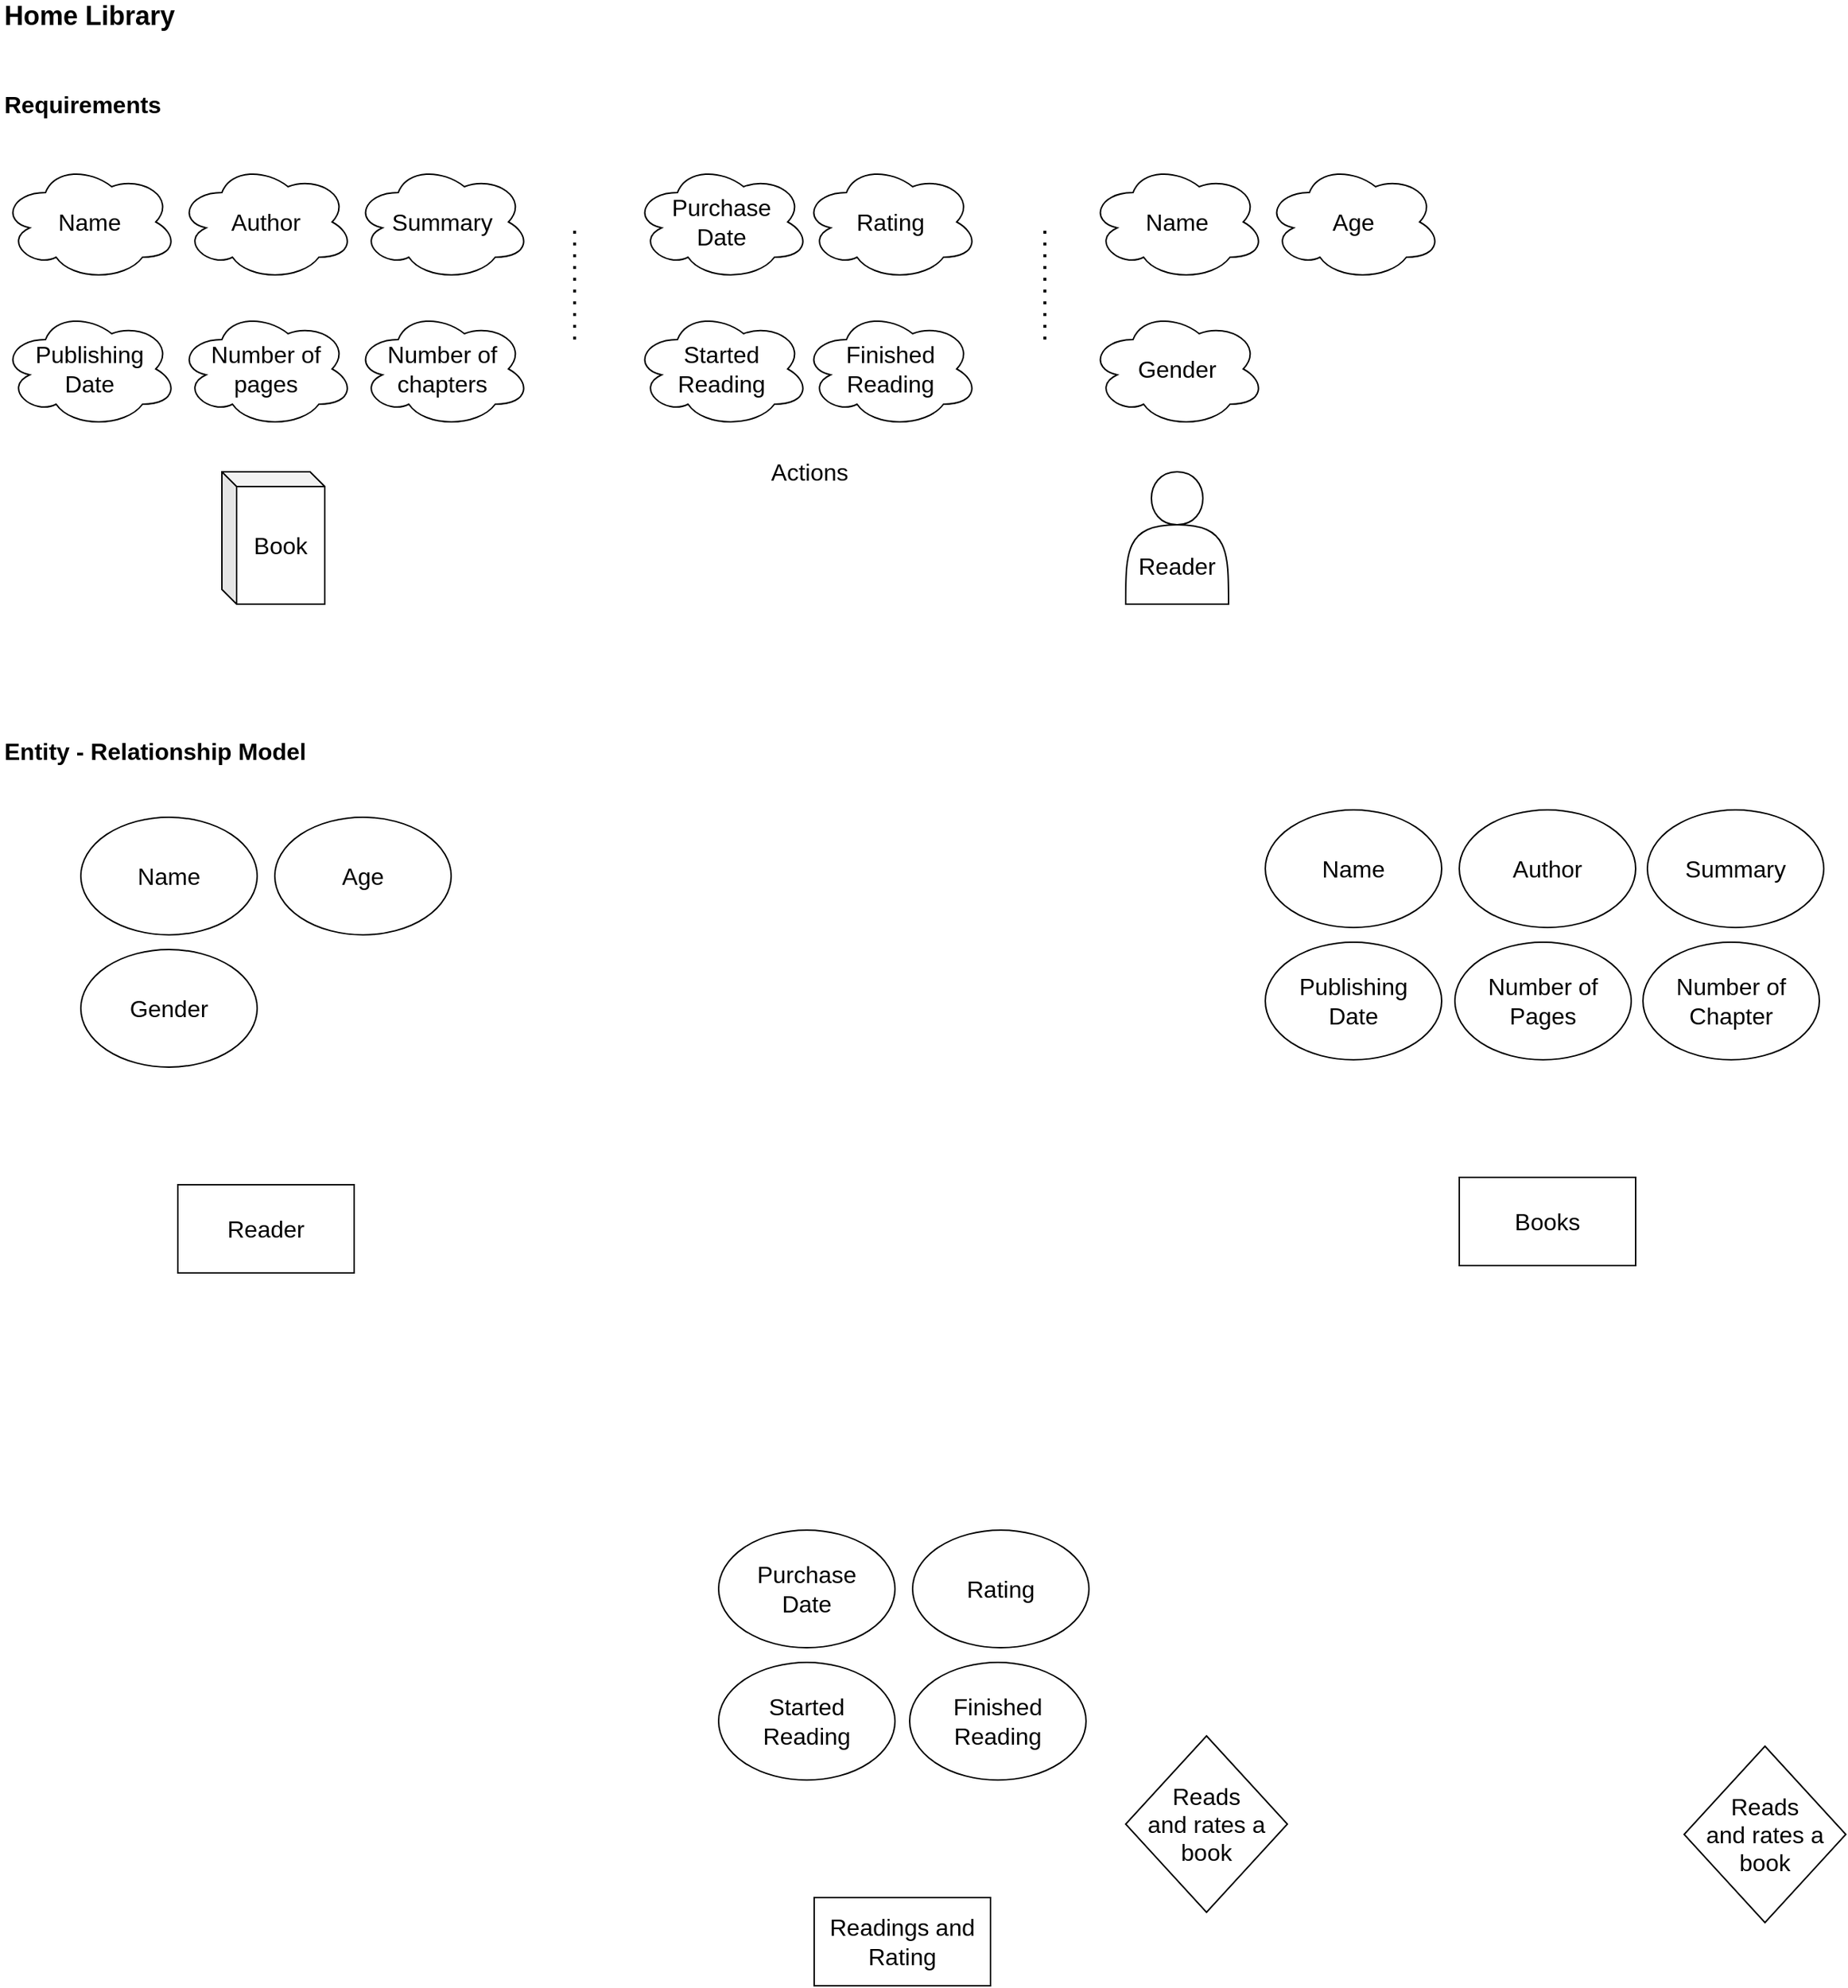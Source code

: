 <mxfile version="13.8.8" type="github">
  <diagram id="lw3_j7wf6DfLCtdXSwcF" name="Page-1">
    <mxGraphModel dx="1483" dy="1057" grid="1" gridSize="10" guides="1" tooltips="1" connect="1" arrows="1" fold="1" page="1" pageScale="1" pageWidth="827" pageHeight="1169" math="0" shadow="0">
      <root>
        <mxCell id="0" />
        <mxCell id="1" parent="0" />
        <mxCell id="b3z_TrKQlpET2KXninBQ-1" value="Requirements" style="text;html=1;strokeColor=none;fillColor=none;align=left;verticalAlign=middle;whiteSpace=wrap;rounded=0;fontSize=16;fontStyle=1" vertex="1" parent="1">
          <mxGeometry x="40" y="90" width="140" height="20" as="geometry" />
        </mxCell>
        <mxCell id="b3z_TrKQlpET2KXninBQ-3" value="Book" style="shape=cube;whiteSpace=wrap;html=1;boundedLbl=1;backgroundOutline=1;darkOpacity=0.05;darkOpacity2=0.1;fontSize=16;size=10;" vertex="1" parent="1">
          <mxGeometry x="190" y="350" width="70" height="90" as="geometry" />
        </mxCell>
        <mxCell id="b3z_TrKQlpET2KXninBQ-4" value="Name" style="ellipse;shape=cloud;whiteSpace=wrap;html=1;fontSize=16;" vertex="1" parent="1">
          <mxGeometry x="780" y="140" width="120" height="80" as="geometry" />
        </mxCell>
        <mxCell id="b3z_TrKQlpET2KXninBQ-5" value="Age" style="ellipse;shape=cloud;whiteSpace=wrap;html=1;fontSize=16;" vertex="1" parent="1">
          <mxGeometry x="900" y="140" width="120" height="80" as="geometry" />
        </mxCell>
        <mxCell id="b3z_TrKQlpET2KXninBQ-6" value="Gender" style="ellipse;shape=cloud;whiteSpace=wrap;html=1;fontSize=16;" vertex="1" parent="1">
          <mxGeometry x="780" y="240" width="120" height="80" as="geometry" />
        </mxCell>
        <mxCell id="b3z_TrKQlpET2KXninBQ-7" value="Name" style="ellipse;shape=cloud;whiteSpace=wrap;html=1;fontSize=16;" vertex="1" parent="1">
          <mxGeometry x="40" y="140" width="120" height="80" as="geometry" />
        </mxCell>
        <mxCell id="b3z_TrKQlpET2KXninBQ-8" value="Author" style="ellipse;shape=cloud;whiteSpace=wrap;html=1;fontSize=16;" vertex="1" parent="1">
          <mxGeometry x="160" y="140" width="120" height="80" as="geometry" />
        </mxCell>
        <mxCell id="b3z_TrKQlpET2KXninBQ-9" value="Summary" style="ellipse;shape=cloud;whiteSpace=wrap;html=1;fontSize=16;" vertex="1" parent="1">
          <mxGeometry x="280" y="140" width="120" height="80" as="geometry" />
        </mxCell>
        <mxCell id="b3z_TrKQlpET2KXninBQ-10" value="Number of pages" style="ellipse;shape=cloud;whiteSpace=wrap;html=1;fontSize=16;" vertex="1" parent="1">
          <mxGeometry x="160" y="240" width="120" height="80" as="geometry" />
        </mxCell>
        <mxCell id="b3z_TrKQlpET2KXninBQ-11" value="Number of chapters" style="ellipse;shape=cloud;whiteSpace=wrap;html=1;fontSize=16;" vertex="1" parent="1">
          <mxGeometry x="280" y="240" width="120" height="80" as="geometry" />
        </mxCell>
        <mxCell id="b3z_TrKQlpET2KXninBQ-12" value="Publishing&lt;br&gt;Date" style="ellipse;shape=cloud;whiteSpace=wrap;html=1;fontSize=16;" vertex="1" parent="1">
          <mxGeometry x="40" y="240" width="120" height="80" as="geometry" />
        </mxCell>
        <mxCell id="b3z_TrKQlpET2KXninBQ-13" value="Purchase&lt;br&gt;Date" style="ellipse;shape=cloud;whiteSpace=wrap;html=1;fontSize=16;" vertex="1" parent="1">
          <mxGeometry x="470" y="140" width="120" height="80" as="geometry" />
        </mxCell>
        <mxCell id="b3z_TrKQlpET2KXninBQ-14" value="Started&lt;br&gt;Reading" style="ellipse;shape=cloud;whiteSpace=wrap;html=1;fontSize=16;" vertex="1" parent="1">
          <mxGeometry x="470" y="240" width="120" height="80" as="geometry" />
        </mxCell>
        <mxCell id="b3z_TrKQlpET2KXninBQ-15" value="Finished&lt;br&gt;Reading" style="ellipse;shape=cloud;whiteSpace=wrap;html=1;fontSize=16;" vertex="1" parent="1">
          <mxGeometry x="585" y="240" width="120" height="80" as="geometry" />
        </mxCell>
        <mxCell id="b3z_TrKQlpET2KXninBQ-16" value="Home Library" style="text;html=1;strokeColor=none;fillColor=none;align=left;verticalAlign=middle;whiteSpace=wrap;rounded=0;fontSize=18;fontStyle=1" vertex="1" parent="1">
          <mxGeometry x="40" y="30" width="150" height="20" as="geometry" />
        </mxCell>
        <mxCell id="b3z_TrKQlpET2KXninBQ-19" value="Rating" style="ellipse;shape=cloud;whiteSpace=wrap;html=1;fontSize=16;" vertex="1" parent="1">
          <mxGeometry x="585" y="140" width="120" height="80" as="geometry" />
        </mxCell>
        <mxCell id="b3z_TrKQlpET2KXninBQ-20" value="" style="endArrow=none;dashed=1;html=1;dashPattern=1 3;strokeWidth=2;fontSize=16;" edge="1" parent="1">
          <mxGeometry width="50" height="50" relative="1" as="geometry">
            <mxPoint x="430" y="260" as="sourcePoint" />
            <mxPoint x="430" y="180" as="targetPoint" />
          </mxGeometry>
        </mxCell>
        <mxCell id="b3z_TrKQlpET2KXninBQ-22" value="&lt;br&gt;&lt;br&gt;Reader" style="shape=actor;whiteSpace=wrap;html=1;fontSize=16;align=center;" vertex="1" parent="1">
          <mxGeometry x="805" y="350" width="70" height="90" as="geometry" />
        </mxCell>
        <mxCell id="b3z_TrKQlpET2KXninBQ-23" value="" style="endArrow=none;dashed=1;html=1;dashPattern=1 3;strokeWidth=2;fontSize=16;" edge="1" parent="1">
          <mxGeometry width="50" height="50" relative="1" as="geometry">
            <mxPoint x="750" y="260" as="sourcePoint" />
            <mxPoint x="750" y="180" as="targetPoint" />
          </mxGeometry>
        </mxCell>
        <mxCell id="b3z_TrKQlpET2KXninBQ-24" value="Actions" style="text;html=1;strokeColor=none;fillColor=none;align=center;verticalAlign=middle;whiteSpace=wrap;rounded=0;fontSize=16;" vertex="1" parent="1">
          <mxGeometry x="570" y="340" width="40" height="20" as="geometry" />
        </mxCell>
        <mxCell id="b3z_TrKQlpET2KXninBQ-25" value="Entity - Relationship Model" style="text;html=1;strokeColor=none;fillColor=none;align=left;verticalAlign=middle;whiteSpace=wrap;rounded=0;fontSize=16;fontStyle=1" vertex="1" parent="1">
          <mxGeometry x="40" y="530" width="220" height="20" as="geometry" />
        </mxCell>
        <mxCell id="b3z_TrKQlpET2KXninBQ-27" value="Books&lt;span style=&quot;color: rgba(0 , 0 , 0 , 0) ; font-family: monospace ; font-size: 0px&quot;&gt;%3CmxGraphModel%3E%3Croot%3E%3CmxCell%20id%3D%220%22%2F%3E%3CmxCell%20id%3D%221%22%20parent%3D%220%22%2F%3E%3CmxCell%20id%3D%222%22%20value%3D%22Requirements%22%20style%3D%22text%3Bhtml%3D1%3BstrokeColor%3Dnone%3BfillColor%3Dnone%3Balign%3Dleft%3BverticalAlign%3Dmiddle%3BwhiteSpace%3Dwrap%3Brounded%3D0%3BfontSize%3D16%3BfontStyle%3D1%22%20vertex%3D%221%22%20parent%3D%221%22%3E%3CmxGeometry%20x%3D%2240%22%20y%3D%2290%22%20width%3D%22140%22%20height%3D%2220%22%20as%3D%22geometry%22%2F%3E%3C%2FmxCell%3E%3C%2Froot%3E%3C%2FmxGraphModel%3E&lt;/span&gt;" style="rounded=0;whiteSpace=wrap;html=1;fontSize=16;align=center;" vertex="1" parent="1">
          <mxGeometry x="1032" y="830" width="120" height="60" as="geometry" />
        </mxCell>
        <mxCell id="b3z_TrKQlpET2KXninBQ-28" value="Readings and Rating" style="rounded=0;whiteSpace=wrap;html=1;fontSize=16;align=center;" vertex="1" parent="1">
          <mxGeometry x="593" y="1320" width="120" height="60" as="geometry" />
        </mxCell>
        <mxCell id="b3z_TrKQlpET2KXninBQ-29" value="Reader" style="rounded=0;whiteSpace=wrap;html=1;fontSize=16;align=center;" vertex="1" parent="1">
          <mxGeometry x="160" y="835" width="120" height="60" as="geometry" />
        </mxCell>
        <mxCell id="b3z_TrKQlpET2KXninBQ-30" value="Name" style="ellipse;whiteSpace=wrap;html=1;fontSize=16;align=center;" vertex="1" parent="1">
          <mxGeometry x="900" y="580" width="120" height="80" as="geometry" />
        </mxCell>
        <mxCell id="b3z_TrKQlpET2KXninBQ-31" value="Author" style="ellipse;whiteSpace=wrap;html=1;fontSize=16;align=center;" vertex="1" parent="1">
          <mxGeometry x="1032" y="580" width="120" height="80" as="geometry" />
        </mxCell>
        <mxCell id="b3z_TrKQlpET2KXninBQ-32" value="Summary" style="ellipse;whiteSpace=wrap;html=1;fontSize=16;align=center;" vertex="1" parent="1">
          <mxGeometry x="1160" y="580" width="120" height="80" as="geometry" />
        </mxCell>
        <mxCell id="b3z_TrKQlpET2KXninBQ-33" value="Publishing&lt;br&gt;Date" style="ellipse;whiteSpace=wrap;html=1;fontSize=16;align=center;" vertex="1" parent="1">
          <mxGeometry x="900" y="670" width="120" height="80" as="geometry" />
        </mxCell>
        <mxCell id="b3z_TrKQlpET2KXninBQ-34" value="Number of&lt;br&gt;Pages" style="ellipse;whiteSpace=wrap;html=1;fontSize=16;align=center;" vertex="1" parent="1">
          <mxGeometry x="1029" y="670" width="120" height="80" as="geometry" />
        </mxCell>
        <mxCell id="b3z_TrKQlpET2KXninBQ-35" value="Number of&lt;br&gt;Chapter" style="ellipse;whiteSpace=wrap;html=1;fontSize=16;align=center;" vertex="1" parent="1">
          <mxGeometry x="1157" y="670" width="120" height="80" as="geometry" />
        </mxCell>
        <mxCell id="b3z_TrKQlpET2KXninBQ-36" value="Purchase&lt;br&gt;Date" style="ellipse;whiteSpace=wrap;html=1;fontSize=16;align=center;" vertex="1" parent="1">
          <mxGeometry x="528" y="1070" width="120" height="80" as="geometry" />
        </mxCell>
        <mxCell id="b3z_TrKQlpET2KXninBQ-37" value="Rating" style="ellipse;whiteSpace=wrap;html=1;fontSize=16;align=center;" vertex="1" parent="1">
          <mxGeometry x="660" y="1070" width="120" height="80" as="geometry" />
        </mxCell>
        <mxCell id="b3z_TrKQlpET2KXninBQ-38" value="Started&lt;br&gt;Reading" style="ellipse;whiteSpace=wrap;html=1;fontSize=16;align=center;" vertex="1" parent="1">
          <mxGeometry x="528" y="1160" width="120" height="80" as="geometry" />
        </mxCell>
        <mxCell id="b3z_TrKQlpET2KXninBQ-40" value="Reads&lt;br&gt;and rates a&lt;br&gt;book" style="rhombus;whiteSpace=wrap;html=1;fontSize=16;align=center;" vertex="1" parent="1">
          <mxGeometry x="1185" y="1217" width="110" height="120" as="geometry" />
        </mxCell>
        <mxCell id="b3z_TrKQlpET2KXninBQ-41" value="Finished&lt;br&gt;Reading" style="ellipse;whiteSpace=wrap;html=1;fontSize=16;align=center;" vertex="1" parent="1">
          <mxGeometry x="658" y="1160" width="120" height="80" as="geometry" />
        </mxCell>
        <mxCell id="b3z_TrKQlpET2KXninBQ-42" value="Name" style="ellipse;whiteSpace=wrap;html=1;fontSize=16;align=center;" vertex="1" parent="1">
          <mxGeometry x="94" y="585" width="120" height="80" as="geometry" />
        </mxCell>
        <mxCell id="b3z_TrKQlpET2KXninBQ-43" value="Age" style="ellipse;whiteSpace=wrap;html=1;fontSize=16;align=center;" vertex="1" parent="1">
          <mxGeometry x="226" y="585" width="120" height="80" as="geometry" />
        </mxCell>
        <mxCell id="b3z_TrKQlpET2KXninBQ-44" value="Gender" style="ellipse;whiteSpace=wrap;html=1;fontSize=16;align=center;" vertex="1" parent="1">
          <mxGeometry x="94" y="675" width="120" height="80" as="geometry" />
        </mxCell>
        <mxCell id="b3z_TrKQlpET2KXninBQ-45" value="Reads&lt;br&gt;and rates a&lt;br&gt;book" style="rhombus;whiteSpace=wrap;html=1;fontSize=16;align=center;" vertex="1" parent="1">
          <mxGeometry x="805" y="1210" width="110" height="120" as="geometry" />
        </mxCell>
      </root>
    </mxGraphModel>
  </diagram>
</mxfile>
